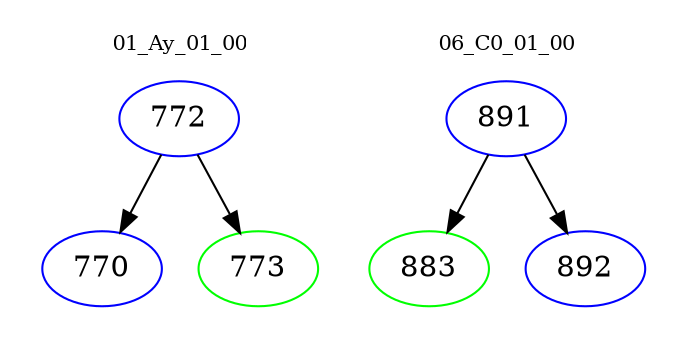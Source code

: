 digraph{
subgraph cluster_0 {
color = white
label = "01_Ay_01_00";
fontsize=10;
T0_772 [label="772", color="blue"]
T0_772 -> T0_770 [color="black"]
T0_770 [label="770", color="blue"]
T0_772 -> T0_773 [color="black"]
T0_773 [label="773", color="green"]
}
subgraph cluster_1 {
color = white
label = "06_C0_01_00";
fontsize=10;
T1_891 [label="891", color="blue"]
T1_891 -> T1_883 [color="black"]
T1_883 [label="883", color="green"]
T1_891 -> T1_892 [color="black"]
T1_892 [label="892", color="blue"]
}
}
